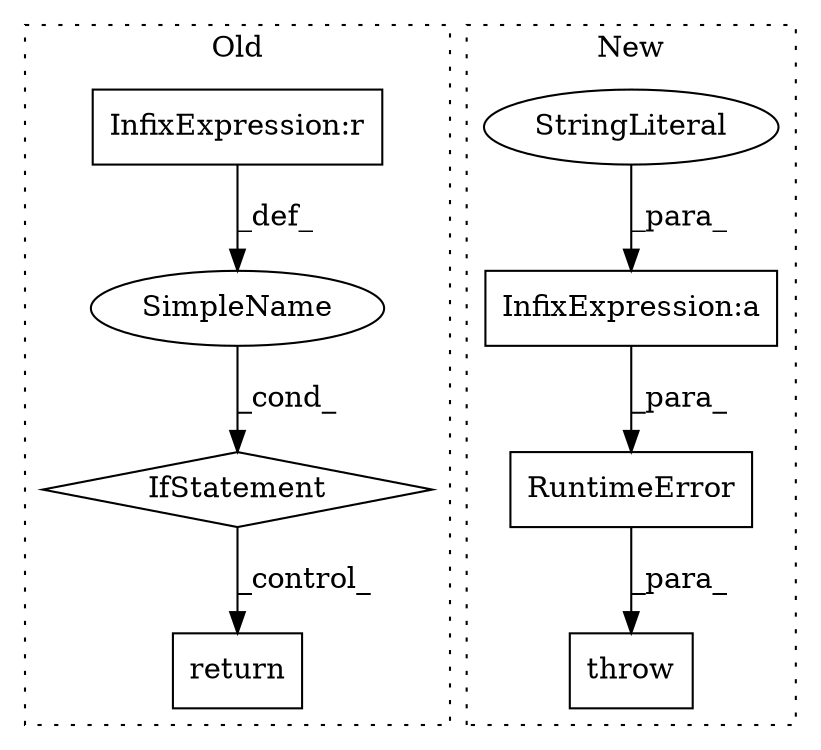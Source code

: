 digraph G {
subgraph cluster0 {
1 [label="return" a="41" s="3961" l="7" shape="box"];
4 [label="IfStatement" a="25" s="3928,3951" l="4,2" shape="diamond"];
5 [label="SimpleName" a="42" s="" l="" shape="ellipse"];
8 [label="InfixExpression:r" a="27" s="3938" l="4" shape="box"];
label = "Old";
style="dotted";
}
subgraph cluster1 {
2 [label="RuntimeError" a="32" s="4487,4543" l="13,1" shape="box"];
3 [label="throw" a="53" s="4481" l="6" shape="box"];
6 [label="InfixExpression:a" a="27" s="4534" l="3" shape="box"];
7 [label="StringLiteral" a="45" s="4500" l="34" shape="ellipse"];
label = "New";
style="dotted";
}
2 -> 3 [label="_para_"];
4 -> 1 [label="_control_"];
5 -> 4 [label="_cond_"];
6 -> 2 [label="_para_"];
7 -> 6 [label="_para_"];
8 -> 5 [label="_def_"];
}
